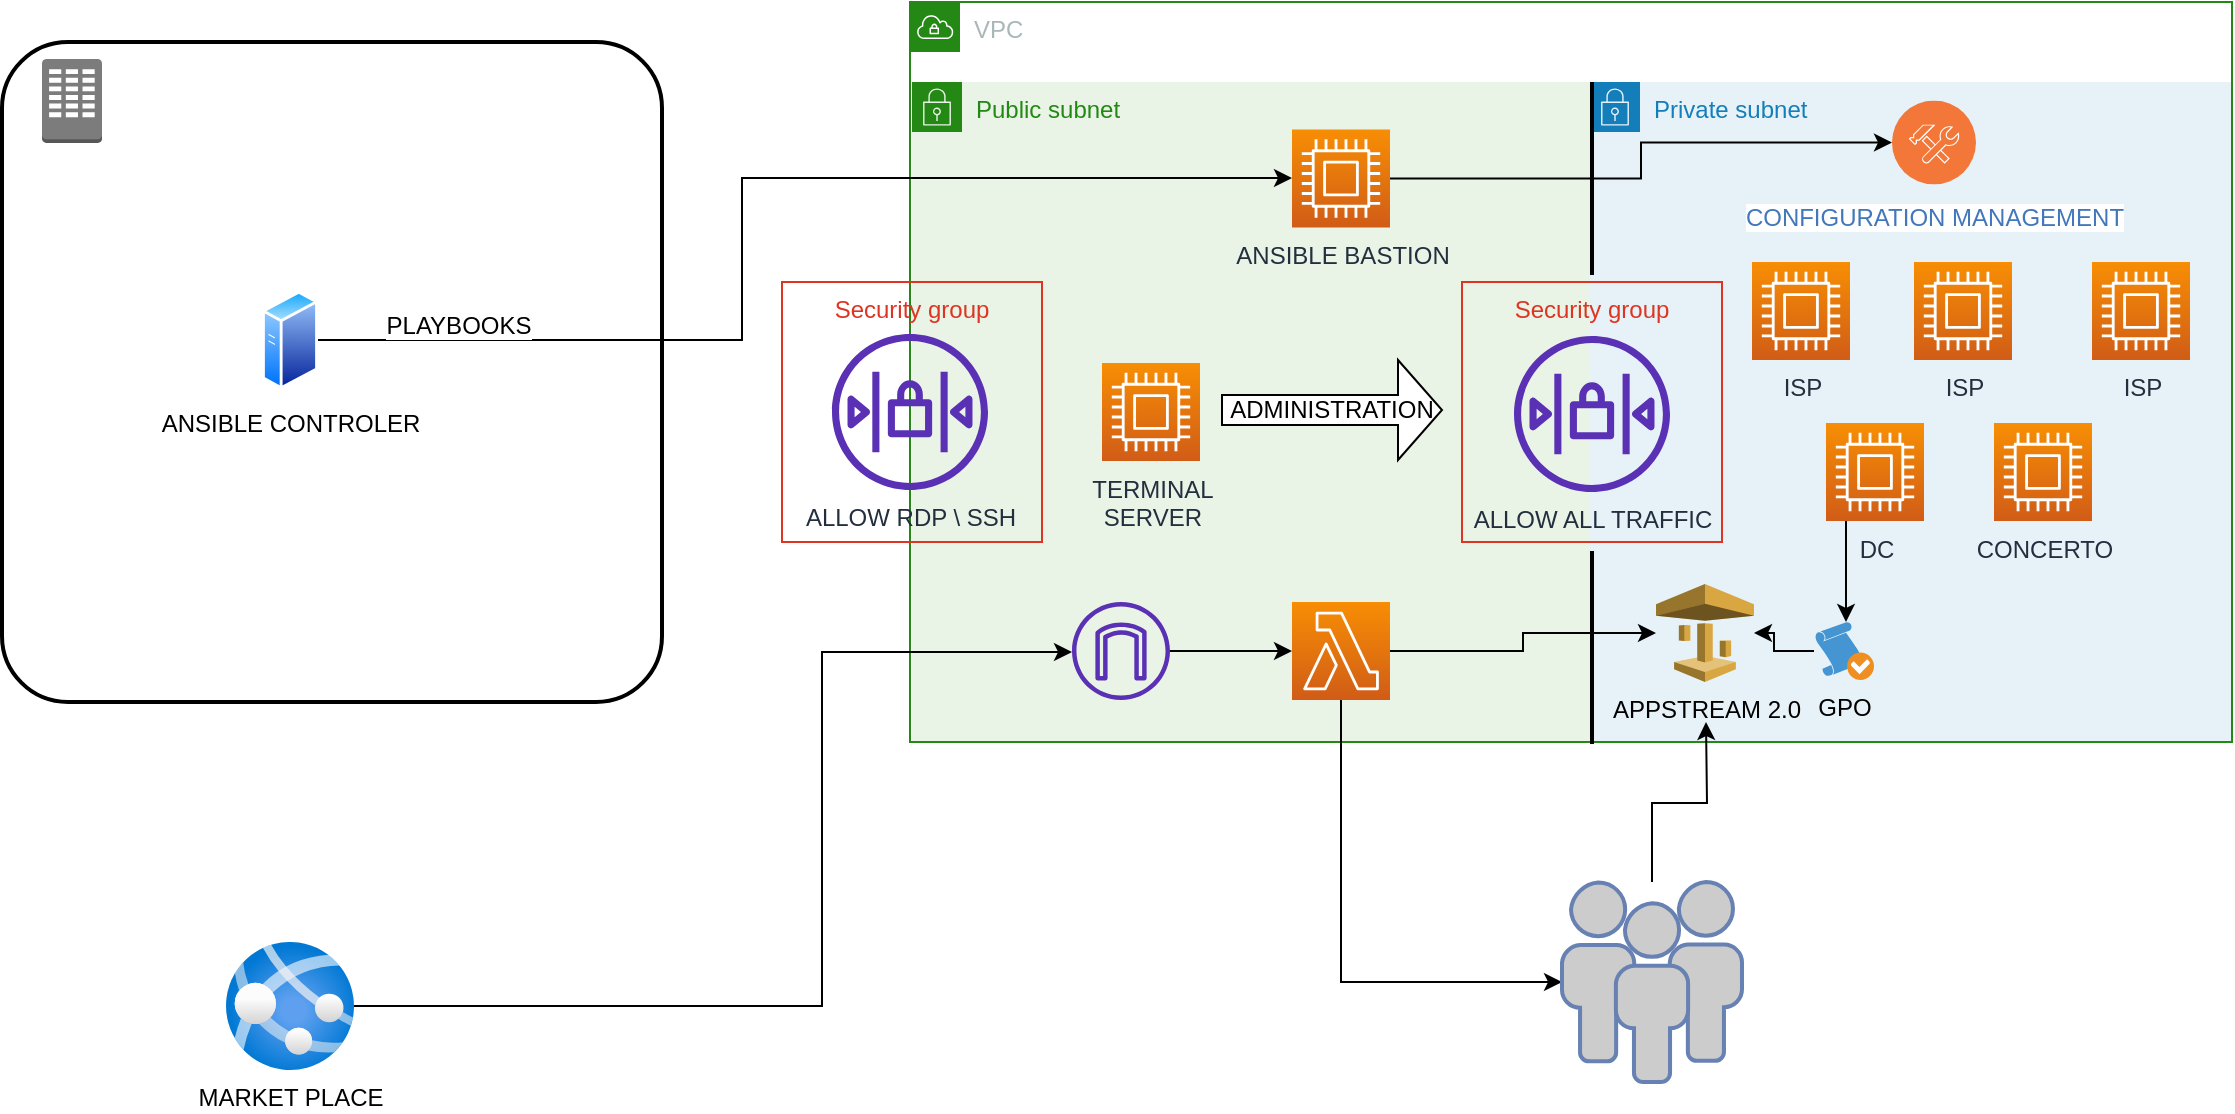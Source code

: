 <mxfile version="13.8.0" type="github">
  <diagram id="Ht1M8jgEwFfnCIfOTk4-" name="Page-1">
    <mxGraphModel dx="2370" dy="1272" grid="1" gridSize="10" guides="1" tooltips="1" connect="1" arrows="1" fold="1" page="1" pageScale="1" pageWidth="1169" pageHeight="827" math="0" shadow="0">
      <root>
        <mxCell id="0" />
        <mxCell id="1" parent="0" />
        <mxCell id="EAl6_oevX0Vu60RYyUse-20" value="Public subnet" style="points=[[0,0],[0.25,0],[0.5,0],[0.75,0],[1,0],[1,0.25],[1,0.5],[1,0.75],[1,1],[0.75,1],[0.5,1],[0.25,1],[0,1],[0,0.75],[0,0.5],[0,0.25]];outlineConnect=0;gradientColor=none;html=1;whiteSpace=wrap;fontSize=12;fontStyle=0;shape=mxgraph.aws4.group;grIcon=mxgraph.aws4.group_security_group;grStroke=0;strokeColor=#248814;fillColor=#E9F3E6;verticalAlign=top;align=left;spacingLeft=30;fontColor=#248814;dashed=0;" parent="1" vertex="1">
          <mxGeometry x="475" y="260" width="339" height="330" as="geometry" />
        </mxCell>
        <mxCell id="EAl6_oevX0Vu60RYyUse-18" value="Private subnet" style="points=[[0,0],[0.25,0],[0.5,0],[0.75,0],[1,0],[1,0.25],[1,0.5],[1,0.75],[1,1],[0.75,1],[0.5,1],[0.25,1],[0,1],[0,0.75],[0,0.5],[0,0.25]];outlineConnect=0;gradientColor=none;html=1;whiteSpace=wrap;fontSize=12;fontStyle=0;shape=mxgraph.aws4.group;grIcon=mxgraph.aws4.group_security_group;grStroke=0;strokeColor=#147EBA;fillColor=#E6F2F8;verticalAlign=top;align=left;spacingLeft=30;fontColor=#147EBA;dashed=0;" parent="1" vertex="1">
          <mxGeometry x="814" y="260" width="321" height="330" as="geometry" />
        </mxCell>
        <mxCell id="EAl6_oevX0Vu60RYyUse-16" value="VPC" style="points=[[0,0],[0.25,0],[0.5,0],[0.75,0],[1,0],[1,0.25],[1,0.5],[1,0.75],[1,1],[0.75,1],[0.5,1],[0.25,1],[0,1],[0,0.75],[0,0.5],[0,0.25]];outlineConnect=0;gradientColor=none;html=1;whiteSpace=wrap;fontSize=12;fontStyle=0;shape=mxgraph.aws4.group;grIcon=mxgraph.aws4.group_vpc;strokeColor=#248814;fillColor=none;verticalAlign=top;align=left;spacingLeft=30;fontColor=#AAB7B8;dashed=0;" parent="1" vertex="1">
          <mxGeometry x="474" y="220" width="661" height="370" as="geometry" />
        </mxCell>
        <mxCell id="EAl6_oevX0Vu60RYyUse-19" value="Security group" style="fillColor=none;strokeColor=#DD3522;verticalAlign=top;fontStyle=0;fontColor=#DD3522;" parent="1" vertex="1">
          <mxGeometry x="750" y="360" width="130" height="130" as="geometry" />
        </mxCell>
        <mxCell id="EAl6_oevX0Vu60RYyUse-1" value="ISP" style="outlineConnect=0;fontColor=#232F3E;gradientColor=#F78E04;gradientDirection=north;fillColor=#D05C17;strokeColor=#ffffff;dashed=0;verticalLabelPosition=bottom;verticalAlign=top;align=center;html=1;fontSize=12;fontStyle=0;aspect=fixed;shape=mxgraph.aws4.resourceIcon;resIcon=mxgraph.aws4.compute;rotation=0;" parent="1" vertex="1">
          <mxGeometry x="895" y="350" width="49" height="49" as="geometry" />
        </mxCell>
        <mxCell id="EAl6_oevX0Vu60RYyUse-2" value="CONCERTO" style="outlineConnect=0;fontColor=#232F3E;gradientColor=#F78E04;gradientDirection=north;fillColor=#D05C17;strokeColor=#ffffff;dashed=0;verticalLabelPosition=bottom;verticalAlign=top;align=center;html=1;fontSize=12;fontStyle=0;aspect=fixed;shape=mxgraph.aws4.resourceIcon;resIcon=mxgraph.aws4.compute;" parent="1" vertex="1">
          <mxGeometry x="1016" y="430.5" width="49" height="49" as="geometry" />
        </mxCell>
        <mxCell id="SrJ0gRKrmoC_f4FA9iE_-16" style="edgeStyle=orthogonalEdgeStyle;rounded=0;orthogonalLoop=1;jettySize=auto;html=1;" edge="1" parent="1" source="EAl6_oevX0Vu60RYyUse-3" target="SrJ0gRKrmoC_f4FA9iE_-15">
          <mxGeometry relative="1" as="geometry">
            <Array as="points">
              <mxPoint x="942" y="490" />
              <mxPoint x="942" y="490" />
            </Array>
          </mxGeometry>
        </mxCell>
        <mxCell id="EAl6_oevX0Vu60RYyUse-3" value="DC" style="outlineConnect=0;fontColor=#232F3E;gradientColor=#F78E04;gradientDirection=north;fillColor=#D05C17;strokeColor=#ffffff;dashed=0;verticalLabelPosition=bottom;verticalAlign=top;align=center;html=1;fontSize=12;fontStyle=0;aspect=fixed;shape=mxgraph.aws4.resourceIcon;resIcon=mxgraph.aws4.compute;" parent="1" vertex="1">
          <mxGeometry x="932" y="430.5" width="49" height="49" as="geometry" />
        </mxCell>
        <mxCell id="EAl6_oevX0Vu60RYyUse-4" value="ISP" style="outlineConnect=0;fontColor=#232F3E;gradientColor=#F78E04;gradientDirection=north;fillColor=#D05C17;strokeColor=#ffffff;dashed=0;verticalLabelPosition=bottom;verticalAlign=top;align=center;html=1;fontSize=12;fontStyle=0;aspect=fixed;shape=mxgraph.aws4.resourceIcon;resIcon=mxgraph.aws4.compute;" parent="1" vertex="1">
          <mxGeometry x="976" y="350" width="49" height="49" as="geometry" />
        </mxCell>
        <mxCell id="EAl6_oevX0Vu60RYyUse-5" value="ISP" style="outlineConnect=0;fontColor=#232F3E;gradientColor=#F78E04;gradientDirection=north;fillColor=#D05C17;strokeColor=#ffffff;dashed=0;verticalLabelPosition=bottom;verticalAlign=top;align=center;html=1;fontSize=12;fontStyle=0;aspect=fixed;shape=mxgraph.aws4.resourceIcon;resIcon=mxgraph.aws4.compute;" parent="1" vertex="1">
          <mxGeometry x="1065" y="350" width="49" height="49" as="geometry" />
        </mxCell>
        <mxCell id="EAl6_oevX0Vu60RYyUse-6" value="TERMINAL&lt;br&gt;SERVER" style="outlineConnect=0;fontColor=#232F3E;gradientColor=#F78E04;gradientDirection=north;fillColor=#D05C17;strokeColor=#ffffff;dashed=0;verticalLabelPosition=bottom;verticalAlign=top;align=center;html=1;fontSize=12;fontStyle=0;aspect=fixed;shape=mxgraph.aws4.resourceIcon;resIcon=mxgraph.aws4.compute;" parent="1" vertex="1">
          <mxGeometry x="570" y="400.5" width="49" height="49" as="geometry" />
        </mxCell>
        <mxCell id="EAl6_oevX0Vu60RYyUse-11" value="ALLOW ALL TRAFFIC" style="outlineConnect=0;fontColor=#232F3E;gradientColor=none;fillColor=#5A30B5;strokeColor=none;dashed=0;verticalLabelPosition=bottom;verticalAlign=top;align=center;html=1;fontSize=12;fontStyle=0;aspect=fixed;pointerEvents=1;shape=mxgraph.aws4.network_access_control_list;" parent="1" vertex="1">
          <mxGeometry x="776" y="387" width="78" height="78" as="geometry" />
        </mxCell>
        <mxCell id="EAl6_oevX0Vu60RYyUse-12" value="ALLOW RDP \ SSH" style="outlineConnect=0;fontColor=#232F3E;gradientColor=none;fillColor=#5A30B5;strokeColor=none;dashed=0;verticalLabelPosition=bottom;verticalAlign=top;align=center;html=1;fontSize=12;fontStyle=0;aspect=fixed;pointerEvents=1;shape=mxgraph.aws4.network_access_control_list;" parent="1" vertex="1">
          <mxGeometry x="435" y="386" width="78" height="78" as="geometry" />
        </mxCell>
        <mxCell id="SrJ0gRKrmoC_f4FA9iE_-9" style="edgeStyle=orthogonalEdgeStyle;rounded=0;orthogonalLoop=1;jettySize=auto;html=1;entryX=0;entryY=0.5;entryDx=0;entryDy=0;" edge="1" parent="1" source="EAl6_oevX0Vu60RYyUse-13" target="SrJ0gRKrmoC_f4FA9iE_-8">
          <mxGeometry relative="1" as="geometry" />
        </mxCell>
        <mxCell id="EAl6_oevX0Vu60RYyUse-13" value="ANSIBLE BASTION" style="outlineConnect=0;fontColor=#232F3E;gradientColor=#F78E04;gradientDirection=north;fillColor=#D05C17;strokeColor=#ffffff;dashed=0;verticalLabelPosition=bottom;verticalAlign=top;align=center;html=1;fontSize=12;fontStyle=0;aspect=fixed;shape=mxgraph.aws4.resourceIcon;resIcon=mxgraph.aws4.compute;" parent="1" vertex="1">
          <mxGeometry x="665" y="283.75" width="49" height="49" as="geometry" />
        </mxCell>
        <mxCell id="SrJ0gRKrmoC_f4FA9iE_-14" value="" style="edgeStyle=orthogonalEdgeStyle;rounded=0;orthogonalLoop=1;jettySize=auto;html=1;" edge="1" parent="1" source="EAl6_oevX0Vu60RYyUse-14" target="EAl6_oevX0Vu60RYyUse-26">
          <mxGeometry relative="1" as="geometry" />
        </mxCell>
        <mxCell id="SrJ0gRKrmoC_f4FA9iE_-20" style="edgeStyle=orthogonalEdgeStyle;rounded=0;orthogonalLoop=1;jettySize=auto;html=1;" edge="1" parent="1" source="EAl6_oevX0Vu60RYyUse-14" target="SrJ0gRKrmoC_f4FA9iE_-18">
          <mxGeometry relative="1" as="geometry">
            <Array as="points">
              <mxPoint x="689" y="710" />
            </Array>
          </mxGeometry>
        </mxCell>
        <mxCell id="EAl6_oevX0Vu60RYyUse-14" value="" style="outlineConnect=0;fontColor=#232F3E;gradientColor=#F78E04;gradientDirection=north;fillColor=#D05C17;strokeColor=#ffffff;dashed=0;verticalLabelPosition=bottom;verticalAlign=top;align=center;html=1;fontSize=12;fontStyle=0;aspect=fixed;shape=mxgraph.aws4.resourceIcon;resIcon=mxgraph.aws4.lambda;rotation=0;" parent="1" vertex="1">
          <mxGeometry x="665" y="520" width="49" height="49" as="geometry" />
        </mxCell>
        <mxCell id="SrJ0gRKrmoC_f4FA9iE_-13" style="edgeStyle=orthogonalEdgeStyle;rounded=0;orthogonalLoop=1;jettySize=auto;html=1;" edge="1" parent="1" source="EAl6_oevX0Vu60RYyUse-15" target="EAl6_oevX0Vu60RYyUse-14">
          <mxGeometry relative="1" as="geometry" />
        </mxCell>
        <mxCell id="EAl6_oevX0Vu60RYyUse-15" value="" style="outlineConnect=0;fontColor=#232F3E;gradientColor=none;fillColor=#5A30B5;strokeColor=none;dashed=0;verticalLabelPosition=bottom;verticalAlign=top;align=center;html=1;fontSize=12;fontStyle=0;aspect=fixed;pointerEvents=1;shape=mxgraph.aws4.internet_gateway;rotation=0;" parent="1" vertex="1">
          <mxGeometry x="555" y="520" width="49" height="49" as="geometry" />
        </mxCell>
        <mxCell id="EAl6_oevX0Vu60RYyUse-23" value="" style="line;strokeWidth=2;direction=south;html=1;" parent="1" vertex="1">
          <mxGeometry x="810" y="494.5" width="10" height="96.5" as="geometry" />
        </mxCell>
        <mxCell id="EAl6_oevX0Vu60RYyUse-24" value="" style="line;strokeWidth=2;direction=south;html=1;" parent="1" vertex="1">
          <mxGeometry x="810" y="260" width="10" height="96.5" as="geometry" />
        </mxCell>
        <mxCell id="EAl6_oevX0Vu60RYyUse-25" value="Security group" style="fillColor=none;strokeColor=#DD3522;verticalAlign=top;fontStyle=0;fontColor=#DD3522;" parent="1" vertex="1">
          <mxGeometry x="410" y="360" width="130" height="130" as="geometry" />
        </mxCell>
        <mxCell id="EAl6_oevX0Vu60RYyUse-26" value="APPSTREAM 2.0" style="outlineConnect=0;dashed=0;verticalLabelPosition=bottom;verticalAlign=top;align=center;html=1;shape=mxgraph.aws3.appstream;fillColor=#D9A741;gradientColor=none;rotation=0;" parent="1" vertex="1">
          <mxGeometry x="847" y="511" width="49" height="49" as="geometry" />
        </mxCell>
        <mxCell id="SrJ0gRKrmoC_f4FA9iE_-3" value="" style="rounded=1;arcSize=10;dashed=0;fillColor=none;gradientColor=none;strokeWidth=2;" vertex="1" parent="1">
          <mxGeometry x="20" y="240" width="330" height="330" as="geometry" />
        </mxCell>
        <mxCell id="SrJ0gRKrmoC_f4FA9iE_-4" value="" style="dashed=0;html=1;shape=mxgraph.aws3.corporate_data_center;fillColor=#7D7C7C;gradientColor=none;dashed=0;" vertex="1" parent="1">
          <mxGeometry x="40" y="248.5" width="30" height="42" as="geometry" />
        </mxCell>
        <mxCell id="SrJ0gRKrmoC_f4FA9iE_-5" value="ADMINISTRATION" style="shape=singleArrow;whiteSpace=wrap;html=1;" vertex="1" parent="1">
          <mxGeometry x="630" y="399" width="110" height="50" as="geometry" />
        </mxCell>
        <mxCell id="SrJ0gRKrmoC_f4FA9iE_-7" style="edgeStyle=orthogonalEdgeStyle;rounded=0;orthogonalLoop=1;jettySize=auto;html=1;" edge="1" parent="1" source="SrJ0gRKrmoC_f4FA9iE_-6" target="EAl6_oevX0Vu60RYyUse-13">
          <mxGeometry relative="1" as="geometry">
            <Array as="points">
              <mxPoint x="390" y="389" />
              <mxPoint x="390" y="308" />
            </Array>
          </mxGeometry>
        </mxCell>
        <mxCell id="SrJ0gRKrmoC_f4FA9iE_-6" value="ANSIBLE CONTROLER" style="aspect=fixed;perimeter=ellipsePerimeter;html=1;align=center;shadow=0;dashed=0;spacingTop=3;image;image=img/lib/active_directory/generic_server.svg;" vertex="1" parent="1">
          <mxGeometry x="150" y="364" width="28.0" height="50" as="geometry" />
        </mxCell>
        <mxCell id="SrJ0gRKrmoC_f4FA9iE_-8" value="CONFIGURATION MANAGEMENT" style="aspect=fixed;perimeter=ellipsePerimeter;html=1;align=center;shadow=0;dashed=0;fontColor=#4277BB;labelBackgroundColor=#ffffff;fontSize=12;spacingTop=3;image;image=img/lib/ibm/devops/configuration_management.svg;rotation=0;" vertex="1" parent="1">
          <mxGeometry x="965" y="269.25" width="42" height="42" as="geometry" />
        </mxCell>
        <mxCell id="SrJ0gRKrmoC_f4FA9iE_-10" value="PLAYBOOKS" style="shape=image;html=1;verticalAlign=top;verticalLabelPosition=bottom;labelBackgroundColor=#ffffff;imageAspect=0;aspect=fixed;image=https://cdn0.iconfinder.com/data/icons/news-and-magazine/512/categories-128.png;rotation=0;" vertex="1" parent="1">
          <mxGeometry x="230" y="332.75" width="35" height="35" as="geometry" />
        </mxCell>
        <mxCell id="SrJ0gRKrmoC_f4FA9iE_-12" style="edgeStyle=orthogonalEdgeStyle;rounded=0;orthogonalLoop=1;jettySize=auto;html=1;" edge="1" parent="1" source="SrJ0gRKrmoC_f4FA9iE_-11" target="EAl6_oevX0Vu60RYyUse-15">
          <mxGeometry relative="1" as="geometry">
            <Array as="points">
              <mxPoint x="430" y="722" />
              <mxPoint x="430" y="545" />
            </Array>
          </mxGeometry>
        </mxCell>
        <mxCell id="SrJ0gRKrmoC_f4FA9iE_-11" value="MARKET PLACE" style="aspect=fixed;html=1;points=[];align=center;image;fontSize=12;image=img/lib/azure2/containers/App_Services.svg;" vertex="1" parent="1">
          <mxGeometry x="132" y="690" width="64" height="64" as="geometry" />
        </mxCell>
        <mxCell id="SrJ0gRKrmoC_f4FA9iE_-17" style="edgeStyle=orthogonalEdgeStyle;rounded=0;orthogonalLoop=1;jettySize=auto;html=1;" edge="1" parent="1" source="SrJ0gRKrmoC_f4FA9iE_-15" target="EAl6_oevX0Vu60RYyUse-26">
          <mxGeometry relative="1" as="geometry" />
        </mxCell>
        <mxCell id="SrJ0gRKrmoC_f4FA9iE_-15" value="GPO" style="shadow=0;dashed=0;html=1;strokeColor=none;fillColor=#4495D1;labelPosition=center;verticalLabelPosition=bottom;verticalAlign=top;align=center;outlineConnect=0;shape=mxgraph.veeam.2d.privilege;rotation=0;" vertex="1" parent="1">
          <mxGeometry x="926" y="530" width="30" height="29" as="geometry" />
        </mxCell>
        <mxCell id="SrJ0gRKrmoC_f4FA9iE_-19" style="edgeStyle=orthogonalEdgeStyle;rounded=0;orthogonalLoop=1;jettySize=auto;html=1;" edge="1" parent="1" source="SrJ0gRKrmoC_f4FA9iE_-18">
          <mxGeometry relative="1" as="geometry">
            <mxPoint x="872" y="580" as="targetPoint" />
          </mxGeometry>
        </mxCell>
        <mxCell id="SrJ0gRKrmoC_f4FA9iE_-18" value="" style="fontColor=#0066CC;verticalAlign=top;verticalLabelPosition=bottom;labelPosition=center;align=center;html=1;outlineConnect=0;fillColor=#CCCCCC;strokeColor=#6881B3;gradientColor=none;gradientDirection=north;strokeWidth=2;shape=mxgraph.networks.users;" vertex="1" parent="1">
          <mxGeometry x="800" y="660" width="90" height="100" as="geometry" />
        </mxCell>
      </root>
    </mxGraphModel>
  </diagram>
</mxfile>
